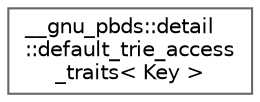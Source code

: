 digraph "Graphical Class Hierarchy"
{
 // LATEX_PDF_SIZE
  bgcolor="transparent";
  edge [fontname=Helvetica,fontsize=10,labelfontname=Helvetica,labelfontsize=10];
  node [fontname=Helvetica,fontsize=10,shape=box,height=0.2,width=0.4];
  rankdir="LR";
  Node0 [id="Node000000",label="__gnu_pbds::detail\l::default_trie_access\l_traits\< Key \>",height=0.2,width=0.4,color="grey40", fillcolor="white", style="filled",URL="$struct____gnu__pbds_1_1detail_1_1default__trie__access__traits.html",tooltip="Primary template, default_trie_access_traits."];
}
